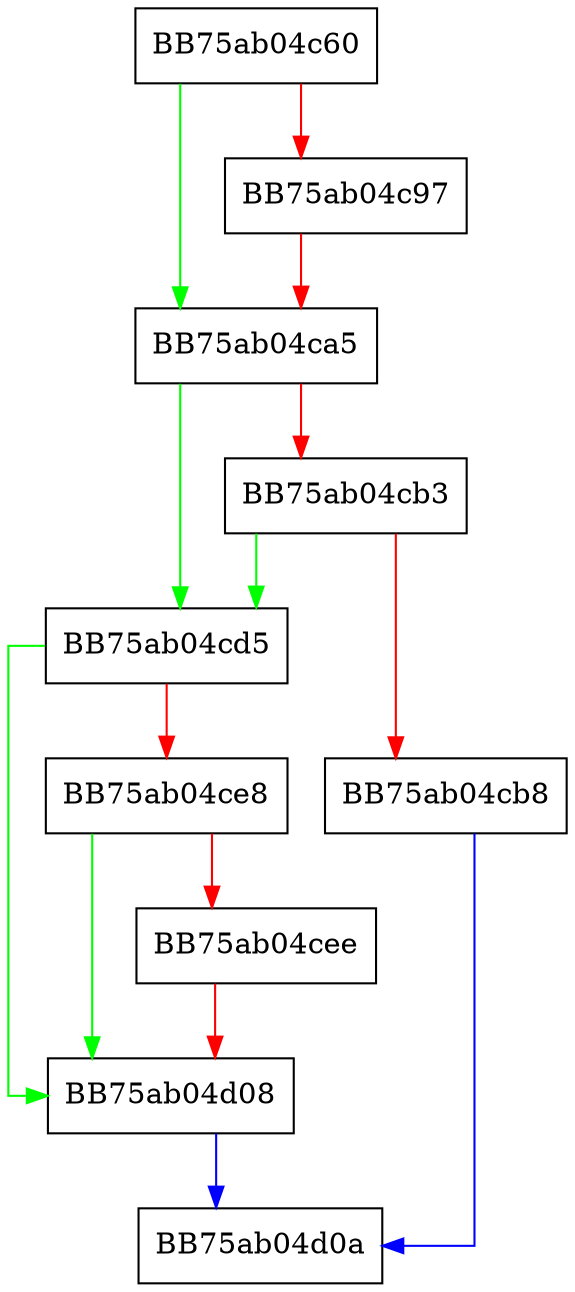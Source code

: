 digraph LsaReadU32 {
  node [shape="box"];
  graph [splines=ortho];
  BB75ab04c60 -> BB75ab04ca5 [color="green"];
  BB75ab04c60 -> BB75ab04c97 [color="red"];
  BB75ab04c97 -> BB75ab04ca5 [color="red"];
  BB75ab04ca5 -> BB75ab04cd5 [color="green"];
  BB75ab04ca5 -> BB75ab04cb3 [color="red"];
  BB75ab04cb3 -> BB75ab04cd5 [color="green"];
  BB75ab04cb3 -> BB75ab04cb8 [color="red"];
  BB75ab04cb8 -> BB75ab04d0a [color="blue"];
  BB75ab04cd5 -> BB75ab04d08 [color="green"];
  BB75ab04cd5 -> BB75ab04ce8 [color="red"];
  BB75ab04ce8 -> BB75ab04d08 [color="green"];
  BB75ab04ce8 -> BB75ab04cee [color="red"];
  BB75ab04cee -> BB75ab04d08 [color="red"];
  BB75ab04d08 -> BB75ab04d0a [color="blue"];
}